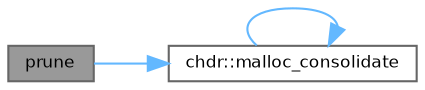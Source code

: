 digraph "prune"
{
 // LATEX_PDF_SIZE
  bgcolor="transparent";
  edge [fontname=Helvetica,fontsize=8,labelfontname=Helvetica,labelfontsize=8];
  node [fontname=Helvetica,fontsize=8,shape=box,height=0.2,width=0.4];
  rankdir="LR";
  Node1 [id="Node000001",label="prune",height=0.2,width=0.4,color="gray40", fillcolor="grey60", style="filled", fontcolor="black",tooltip="Prunes the graph of transitory nodes."];
  Node1 -> Node2 [id="edge1_Node000001_Node000002",color="steelblue1",style="solid",tooltip=" "];
  Node2 [id="Node000002",label="chdr::malloc_consolidate",height=0.2,width=0.4,color="grey40", fillcolor="white", style="filled",URL="$d7/d65/intrinsics_8hpp_a2d6187f2cbd7367ae341413476f8ba92.html#a2d6187f2cbd7367ae341413476f8ba92",tooltip="Forces heap defragmentation and consolidation by the internal memory allocator."];
  Node2 -> Node2 [id="edge2_Node000002_Node000002",color="steelblue1",style="solid",tooltip=" "];
}
